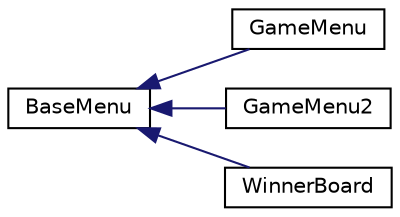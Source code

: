 digraph "Graphical Class Hierarchy"
{
 // LATEX_PDF_SIZE
  edge [fontname="Helvetica",fontsize="10",labelfontname="Helvetica",labelfontsize="10"];
  node [fontname="Helvetica",fontsize="10",shape=record];
  rankdir="LR";
  Node0 [label="BaseMenu",height=0.2,width=0.4,color="black", fillcolor="white", style="filled",URL="$classBaseMenu.html",tooltip="A base class for creating menus in an SFML application."];
  Node0 -> Node1 [dir="back",color="midnightblue",fontsize="10",style="solid",fontname="Helvetica"];
  Node1 [label="GameMenu",height=0.2,width=0.4,color="black", fillcolor="white", style="filled",URL="$classGameMenu.html",tooltip="Manages the main game menu interface."];
  Node0 -> Node2 [dir="back",color="midnightblue",fontsize="10",style="solid",fontname="Helvetica"];
  Node2 [label="GameMenu2",height=0.2,width=0.4,color="black", fillcolor="white", style="filled",URL="$classGameMenu2.html",tooltip="Manages the secondary game menu interface."];
  Node0 -> Node3 [dir="back",color="midnightblue",fontsize="10",style="solid",fontname="Helvetica"];
  Node3 [label="WinnerBoard",height=0.2,width=0.4,color="black", fillcolor="white", style="filled",URL="$classWinnerBoard.html",tooltip="A class to manage and display the winning screen of the game."];
}

